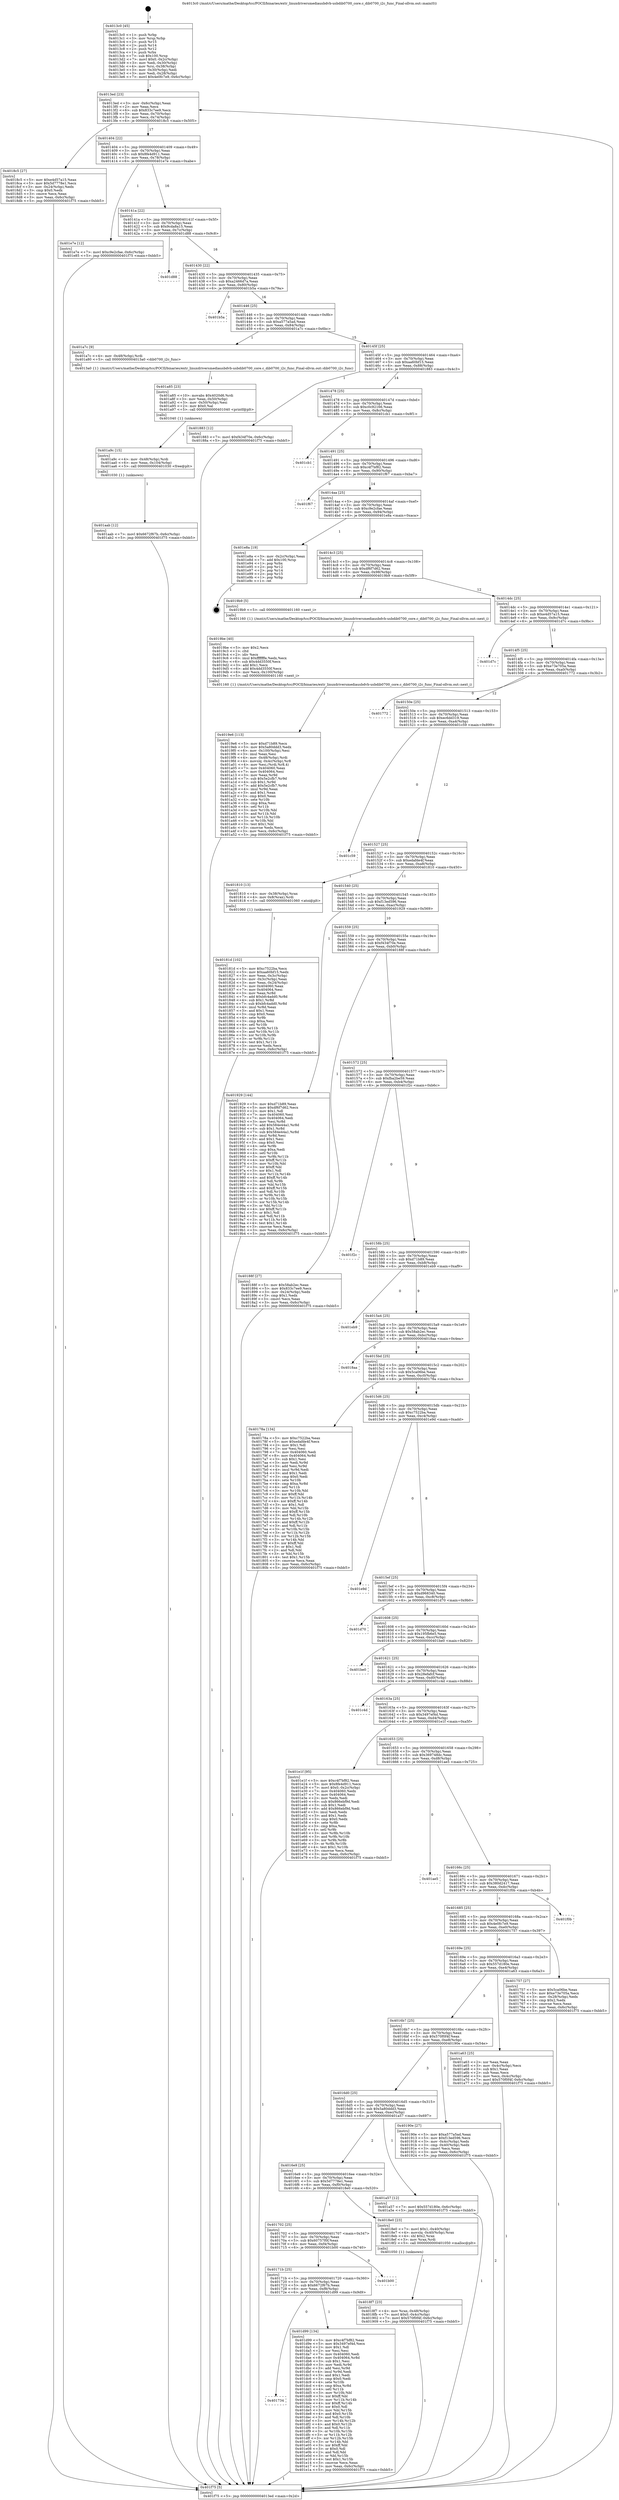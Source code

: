 digraph "0x4013c0" {
  label = "0x4013c0 (/mnt/c/Users/mathe/Desktop/tcc/POCII/binaries/extr_linuxdriversmediausbdvb-usbdib0700_core.c_dib0700_i2c_func_Final-ollvm.out::main(0))"
  labelloc = "t"
  node[shape=record]

  Entry [label="",width=0.3,height=0.3,shape=circle,fillcolor=black,style=filled]
  "0x4013ed" [label="{
     0x4013ed [23]\l
     | [instrs]\l
     &nbsp;&nbsp;0x4013ed \<+3\>: mov -0x6c(%rbp),%eax\l
     &nbsp;&nbsp;0x4013f0 \<+2\>: mov %eax,%ecx\l
     &nbsp;&nbsp;0x4013f2 \<+6\>: sub $0x833c7ee9,%ecx\l
     &nbsp;&nbsp;0x4013f8 \<+3\>: mov %eax,-0x70(%rbp)\l
     &nbsp;&nbsp;0x4013fb \<+3\>: mov %ecx,-0x74(%rbp)\l
     &nbsp;&nbsp;0x4013fe \<+6\>: je 00000000004018c5 \<main+0x505\>\l
  }"]
  "0x4018c5" [label="{
     0x4018c5 [27]\l
     | [instrs]\l
     &nbsp;&nbsp;0x4018c5 \<+5\>: mov $0xe4d57a15,%eax\l
     &nbsp;&nbsp;0x4018ca \<+5\>: mov $0x5d7778e1,%ecx\l
     &nbsp;&nbsp;0x4018cf \<+3\>: mov -0x24(%rbp),%edx\l
     &nbsp;&nbsp;0x4018d2 \<+3\>: cmp $0x0,%edx\l
     &nbsp;&nbsp;0x4018d5 \<+3\>: cmove %ecx,%eax\l
     &nbsp;&nbsp;0x4018d8 \<+3\>: mov %eax,-0x6c(%rbp)\l
     &nbsp;&nbsp;0x4018db \<+5\>: jmp 0000000000401f75 \<main+0xbb5\>\l
  }"]
  "0x401404" [label="{
     0x401404 [22]\l
     | [instrs]\l
     &nbsp;&nbsp;0x401404 \<+5\>: jmp 0000000000401409 \<main+0x49\>\l
     &nbsp;&nbsp;0x401409 \<+3\>: mov -0x70(%rbp),%eax\l
     &nbsp;&nbsp;0x40140c \<+5\>: sub $0x8fe4d911,%eax\l
     &nbsp;&nbsp;0x401411 \<+3\>: mov %eax,-0x78(%rbp)\l
     &nbsp;&nbsp;0x401414 \<+6\>: je 0000000000401e7e \<main+0xabe\>\l
  }"]
  Exit [label="",width=0.3,height=0.3,shape=circle,fillcolor=black,style=filled,peripheries=2]
  "0x401e7e" [label="{
     0x401e7e [12]\l
     | [instrs]\l
     &nbsp;&nbsp;0x401e7e \<+7\>: movl $0xc9e2cfae,-0x6c(%rbp)\l
     &nbsp;&nbsp;0x401e85 \<+5\>: jmp 0000000000401f75 \<main+0xbb5\>\l
  }"]
  "0x40141a" [label="{
     0x40141a [22]\l
     | [instrs]\l
     &nbsp;&nbsp;0x40141a \<+5\>: jmp 000000000040141f \<main+0x5f\>\l
     &nbsp;&nbsp;0x40141f \<+3\>: mov -0x70(%rbp),%eax\l
     &nbsp;&nbsp;0x401422 \<+5\>: sub $0x9cda8a15,%eax\l
     &nbsp;&nbsp;0x401427 \<+3\>: mov %eax,-0x7c(%rbp)\l
     &nbsp;&nbsp;0x40142a \<+6\>: je 0000000000401d88 \<main+0x9c8\>\l
  }"]
  "0x401734" [label="{
     0x401734\l
  }", style=dashed]
  "0x401d88" [label="{
     0x401d88\l
  }", style=dashed]
  "0x401430" [label="{
     0x401430 [22]\l
     | [instrs]\l
     &nbsp;&nbsp;0x401430 \<+5\>: jmp 0000000000401435 \<main+0x75\>\l
     &nbsp;&nbsp;0x401435 \<+3\>: mov -0x70(%rbp),%eax\l
     &nbsp;&nbsp;0x401438 \<+5\>: sub $0xa2466d7a,%eax\l
     &nbsp;&nbsp;0x40143d \<+3\>: mov %eax,-0x80(%rbp)\l
     &nbsp;&nbsp;0x401440 \<+6\>: je 0000000000401b5a \<main+0x79a\>\l
  }"]
  "0x401d99" [label="{
     0x401d99 [134]\l
     | [instrs]\l
     &nbsp;&nbsp;0x401d99 \<+5\>: mov $0xc4f7bf82,%eax\l
     &nbsp;&nbsp;0x401d9e \<+5\>: mov $0x3497ef4d,%ecx\l
     &nbsp;&nbsp;0x401da3 \<+2\>: mov $0x1,%dl\l
     &nbsp;&nbsp;0x401da5 \<+2\>: xor %esi,%esi\l
     &nbsp;&nbsp;0x401da7 \<+7\>: mov 0x404060,%edi\l
     &nbsp;&nbsp;0x401dae \<+8\>: mov 0x404064,%r8d\l
     &nbsp;&nbsp;0x401db6 \<+3\>: sub $0x1,%esi\l
     &nbsp;&nbsp;0x401db9 \<+3\>: mov %edi,%r9d\l
     &nbsp;&nbsp;0x401dbc \<+3\>: add %esi,%r9d\l
     &nbsp;&nbsp;0x401dbf \<+4\>: imul %r9d,%edi\l
     &nbsp;&nbsp;0x401dc3 \<+3\>: and $0x1,%edi\l
     &nbsp;&nbsp;0x401dc6 \<+3\>: cmp $0x0,%edi\l
     &nbsp;&nbsp;0x401dc9 \<+4\>: sete %r10b\l
     &nbsp;&nbsp;0x401dcd \<+4\>: cmp $0xa,%r8d\l
     &nbsp;&nbsp;0x401dd1 \<+4\>: setl %r11b\l
     &nbsp;&nbsp;0x401dd5 \<+3\>: mov %r10b,%bl\l
     &nbsp;&nbsp;0x401dd8 \<+3\>: xor $0xff,%bl\l
     &nbsp;&nbsp;0x401ddb \<+3\>: mov %r11b,%r14b\l
     &nbsp;&nbsp;0x401dde \<+4\>: xor $0xff,%r14b\l
     &nbsp;&nbsp;0x401de2 \<+3\>: xor $0x0,%dl\l
     &nbsp;&nbsp;0x401de5 \<+3\>: mov %bl,%r15b\l
     &nbsp;&nbsp;0x401de8 \<+4\>: and $0x0,%r15b\l
     &nbsp;&nbsp;0x401dec \<+3\>: and %dl,%r10b\l
     &nbsp;&nbsp;0x401def \<+3\>: mov %r14b,%r12b\l
     &nbsp;&nbsp;0x401df2 \<+4\>: and $0x0,%r12b\l
     &nbsp;&nbsp;0x401df6 \<+3\>: and %dl,%r11b\l
     &nbsp;&nbsp;0x401df9 \<+3\>: or %r10b,%r15b\l
     &nbsp;&nbsp;0x401dfc \<+3\>: or %r11b,%r12b\l
     &nbsp;&nbsp;0x401dff \<+3\>: xor %r12b,%r15b\l
     &nbsp;&nbsp;0x401e02 \<+3\>: or %r14b,%bl\l
     &nbsp;&nbsp;0x401e05 \<+3\>: xor $0xff,%bl\l
     &nbsp;&nbsp;0x401e08 \<+3\>: or $0x0,%dl\l
     &nbsp;&nbsp;0x401e0b \<+2\>: and %dl,%bl\l
     &nbsp;&nbsp;0x401e0d \<+3\>: or %bl,%r15b\l
     &nbsp;&nbsp;0x401e10 \<+4\>: test $0x1,%r15b\l
     &nbsp;&nbsp;0x401e14 \<+3\>: cmovne %ecx,%eax\l
     &nbsp;&nbsp;0x401e17 \<+3\>: mov %eax,-0x6c(%rbp)\l
     &nbsp;&nbsp;0x401e1a \<+5\>: jmp 0000000000401f75 \<main+0xbb5\>\l
  }"]
  "0x401b5a" [label="{
     0x401b5a\l
  }", style=dashed]
  "0x401446" [label="{
     0x401446 [25]\l
     | [instrs]\l
     &nbsp;&nbsp;0x401446 \<+5\>: jmp 000000000040144b \<main+0x8b\>\l
     &nbsp;&nbsp;0x40144b \<+3\>: mov -0x70(%rbp),%eax\l
     &nbsp;&nbsp;0x40144e \<+5\>: sub $0xa577a5ad,%eax\l
     &nbsp;&nbsp;0x401453 \<+6\>: mov %eax,-0x84(%rbp)\l
     &nbsp;&nbsp;0x401459 \<+6\>: je 0000000000401a7c \<main+0x6bc\>\l
  }"]
  "0x40171b" [label="{
     0x40171b [25]\l
     | [instrs]\l
     &nbsp;&nbsp;0x40171b \<+5\>: jmp 0000000000401720 \<main+0x360\>\l
     &nbsp;&nbsp;0x401720 \<+3\>: mov -0x70(%rbp),%eax\l
     &nbsp;&nbsp;0x401723 \<+5\>: sub $0x6672f67b,%eax\l
     &nbsp;&nbsp;0x401728 \<+6\>: mov %eax,-0xf8(%rbp)\l
     &nbsp;&nbsp;0x40172e \<+6\>: je 0000000000401d99 \<main+0x9d9\>\l
  }"]
  "0x401a7c" [label="{
     0x401a7c [9]\l
     | [instrs]\l
     &nbsp;&nbsp;0x401a7c \<+4\>: mov -0x48(%rbp),%rdi\l
     &nbsp;&nbsp;0x401a80 \<+5\>: call 00000000004013a0 \<dib0700_i2c_func\>\l
     | [calls]\l
     &nbsp;&nbsp;0x4013a0 \{1\} (/mnt/c/Users/mathe/Desktop/tcc/POCII/binaries/extr_linuxdriversmediausbdvb-usbdib0700_core.c_dib0700_i2c_func_Final-ollvm.out::dib0700_i2c_func)\l
  }"]
  "0x40145f" [label="{
     0x40145f [25]\l
     | [instrs]\l
     &nbsp;&nbsp;0x40145f \<+5\>: jmp 0000000000401464 \<main+0xa4\>\l
     &nbsp;&nbsp;0x401464 \<+3\>: mov -0x70(%rbp),%eax\l
     &nbsp;&nbsp;0x401467 \<+5\>: sub $0xaa60bf15,%eax\l
     &nbsp;&nbsp;0x40146c \<+6\>: mov %eax,-0x88(%rbp)\l
     &nbsp;&nbsp;0x401472 \<+6\>: je 0000000000401883 \<main+0x4c3\>\l
  }"]
  "0x401b00" [label="{
     0x401b00\l
  }", style=dashed]
  "0x401883" [label="{
     0x401883 [12]\l
     | [instrs]\l
     &nbsp;&nbsp;0x401883 \<+7\>: movl $0xf434f70e,-0x6c(%rbp)\l
     &nbsp;&nbsp;0x40188a \<+5\>: jmp 0000000000401f75 \<main+0xbb5\>\l
  }"]
  "0x401478" [label="{
     0x401478 [25]\l
     | [instrs]\l
     &nbsp;&nbsp;0x401478 \<+5\>: jmp 000000000040147d \<main+0xbd\>\l
     &nbsp;&nbsp;0x40147d \<+3\>: mov -0x70(%rbp),%eax\l
     &nbsp;&nbsp;0x401480 \<+5\>: sub $0xc0c92166,%eax\l
     &nbsp;&nbsp;0x401485 \<+6\>: mov %eax,-0x8c(%rbp)\l
     &nbsp;&nbsp;0x40148b \<+6\>: je 0000000000401cb1 \<main+0x8f1\>\l
  }"]
  "0x401aab" [label="{
     0x401aab [12]\l
     | [instrs]\l
     &nbsp;&nbsp;0x401aab \<+7\>: movl $0x6672f67b,-0x6c(%rbp)\l
     &nbsp;&nbsp;0x401ab2 \<+5\>: jmp 0000000000401f75 \<main+0xbb5\>\l
  }"]
  "0x401cb1" [label="{
     0x401cb1\l
  }", style=dashed]
  "0x401491" [label="{
     0x401491 [25]\l
     | [instrs]\l
     &nbsp;&nbsp;0x401491 \<+5\>: jmp 0000000000401496 \<main+0xd6\>\l
     &nbsp;&nbsp;0x401496 \<+3\>: mov -0x70(%rbp),%eax\l
     &nbsp;&nbsp;0x401499 \<+5\>: sub $0xc4f7bf82,%eax\l
     &nbsp;&nbsp;0x40149e \<+6\>: mov %eax,-0x90(%rbp)\l
     &nbsp;&nbsp;0x4014a4 \<+6\>: je 0000000000401f67 \<main+0xba7\>\l
  }"]
  "0x401a9c" [label="{
     0x401a9c [15]\l
     | [instrs]\l
     &nbsp;&nbsp;0x401a9c \<+4\>: mov -0x48(%rbp),%rdi\l
     &nbsp;&nbsp;0x401aa0 \<+6\>: mov %eax,-0x104(%rbp)\l
     &nbsp;&nbsp;0x401aa6 \<+5\>: call 0000000000401030 \<free@plt\>\l
     | [calls]\l
     &nbsp;&nbsp;0x401030 \{1\} (unknown)\l
  }"]
  "0x401f67" [label="{
     0x401f67\l
  }", style=dashed]
  "0x4014aa" [label="{
     0x4014aa [25]\l
     | [instrs]\l
     &nbsp;&nbsp;0x4014aa \<+5\>: jmp 00000000004014af \<main+0xef\>\l
     &nbsp;&nbsp;0x4014af \<+3\>: mov -0x70(%rbp),%eax\l
     &nbsp;&nbsp;0x4014b2 \<+5\>: sub $0xc9e2cfae,%eax\l
     &nbsp;&nbsp;0x4014b7 \<+6\>: mov %eax,-0x94(%rbp)\l
     &nbsp;&nbsp;0x4014bd \<+6\>: je 0000000000401e8a \<main+0xaca\>\l
  }"]
  "0x401a85" [label="{
     0x401a85 [23]\l
     | [instrs]\l
     &nbsp;&nbsp;0x401a85 \<+10\>: movabs $0x4020d6,%rdi\l
     &nbsp;&nbsp;0x401a8f \<+3\>: mov %eax,-0x50(%rbp)\l
     &nbsp;&nbsp;0x401a92 \<+3\>: mov -0x50(%rbp),%esi\l
     &nbsp;&nbsp;0x401a95 \<+2\>: mov $0x0,%al\l
     &nbsp;&nbsp;0x401a97 \<+5\>: call 0000000000401040 \<printf@plt\>\l
     | [calls]\l
     &nbsp;&nbsp;0x401040 \{1\} (unknown)\l
  }"]
  "0x401e8a" [label="{
     0x401e8a [19]\l
     | [instrs]\l
     &nbsp;&nbsp;0x401e8a \<+3\>: mov -0x2c(%rbp),%eax\l
     &nbsp;&nbsp;0x401e8d \<+7\>: add $0x100,%rsp\l
     &nbsp;&nbsp;0x401e94 \<+1\>: pop %rbx\l
     &nbsp;&nbsp;0x401e95 \<+2\>: pop %r12\l
     &nbsp;&nbsp;0x401e97 \<+2\>: pop %r14\l
     &nbsp;&nbsp;0x401e99 \<+2\>: pop %r15\l
     &nbsp;&nbsp;0x401e9b \<+1\>: pop %rbp\l
     &nbsp;&nbsp;0x401e9c \<+1\>: ret\l
  }"]
  "0x4014c3" [label="{
     0x4014c3 [25]\l
     | [instrs]\l
     &nbsp;&nbsp;0x4014c3 \<+5\>: jmp 00000000004014c8 \<main+0x108\>\l
     &nbsp;&nbsp;0x4014c8 \<+3\>: mov -0x70(%rbp),%eax\l
     &nbsp;&nbsp;0x4014cb \<+5\>: sub $0xdf6f7d62,%eax\l
     &nbsp;&nbsp;0x4014d0 \<+6\>: mov %eax,-0x98(%rbp)\l
     &nbsp;&nbsp;0x4014d6 \<+6\>: je 00000000004019b9 \<main+0x5f9\>\l
  }"]
  "0x4019e6" [label="{
     0x4019e6 [113]\l
     | [instrs]\l
     &nbsp;&nbsp;0x4019e6 \<+5\>: mov $0xd71b89,%ecx\l
     &nbsp;&nbsp;0x4019eb \<+5\>: mov $0x5a80ddd3,%edx\l
     &nbsp;&nbsp;0x4019f0 \<+6\>: mov -0x100(%rbp),%esi\l
     &nbsp;&nbsp;0x4019f6 \<+3\>: imul %eax,%esi\l
     &nbsp;&nbsp;0x4019f9 \<+4\>: mov -0x48(%rbp),%rdi\l
     &nbsp;&nbsp;0x4019fd \<+4\>: movslq -0x4c(%rbp),%r8\l
     &nbsp;&nbsp;0x401a01 \<+4\>: mov %esi,(%rdi,%r8,4)\l
     &nbsp;&nbsp;0x401a05 \<+7\>: mov 0x404060,%eax\l
     &nbsp;&nbsp;0x401a0c \<+7\>: mov 0x404064,%esi\l
     &nbsp;&nbsp;0x401a13 \<+3\>: mov %eax,%r9d\l
     &nbsp;&nbsp;0x401a16 \<+7\>: sub $0x5e2cfb7,%r9d\l
     &nbsp;&nbsp;0x401a1d \<+4\>: sub $0x1,%r9d\l
     &nbsp;&nbsp;0x401a21 \<+7\>: add $0x5e2cfb7,%r9d\l
     &nbsp;&nbsp;0x401a28 \<+4\>: imul %r9d,%eax\l
     &nbsp;&nbsp;0x401a2c \<+3\>: and $0x1,%eax\l
     &nbsp;&nbsp;0x401a2f \<+3\>: cmp $0x0,%eax\l
     &nbsp;&nbsp;0x401a32 \<+4\>: sete %r10b\l
     &nbsp;&nbsp;0x401a36 \<+3\>: cmp $0xa,%esi\l
     &nbsp;&nbsp;0x401a39 \<+4\>: setl %r11b\l
     &nbsp;&nbsp;0x401a3d \<+3\>: mov %r10b,%bl\l
     &nbsp;&nbsp;0x401a40 \<+3\>: and %r11b,%bl\l
     &nbsp;&nbsp;0x401a43 \<+3\>: xor %r11b,%r10b\l
     &nbsp;&nbsp;0x401a46 \<+3\>: or %r10b,%bl\l
     &nbsp;&nbsp;0x401a49 \<+3\>: test $0x1,%bl\l
     &nbsp;&nbsp;0x401a4c \<+3\>: cmovne %edx,%ecx\l
     &nbsp;&nbsp;0x401a4f \<+3\>: mov %ecx,-0x6c(%rbp)\l
     &nbsp;&nbsp;0x401a52 \<+5\>: jmp 0000000000401f75 \<main+0xbb5\>\l
  }"]
  "0x4019b9" [label="{
     0x4019b9 [5]\l
     | [instrs]\l
     &nbsp;&nbsp;0x4019b9 \<+5\>: call 0000000000401160 \<next_i\>\l
     | [calls]\l
     &nbsp;&nbsp;0x401160 \{1\} (/mnt/c/Users/mathe/Desktop/tcc/POCII/binaries/extr_linuxdriversmediausbdvb-usbdib0700_core.c_dib0700_i2c_func_Final-ollvm.out::next_i)\l
  }"]
  "0x4014dc" [label="{
     0x4014dc [25]\l
     | [instrs]\l
     &nbsp;&nbsp;0x4014dc \<+5\>: jmp 00000000004014e1 \<main+0x121\>\l
     &nbsp;&nbsp;0x4014e1 \<+3\>: mov -0x70(%rbp),%eax\l
     &nbsp;&nbsp;0x4014e4 \<+5\>: sub $0xe4d57a15,%eax\l
     &nbsp;&nbsp;0x4014e9 \<+6\>: mov %eax,-0x9c(%rbp)\l
     &nbsp;&nbsp;0x4014ef \<+6\>: je 0000000000401d7c \<main+0x9bc\>\l
  }"]
  "0x4019be" [label="{
     0x4019be [40]\l
     | [instrs]\l
     &nbsp;&nbsp;0x4019be \<+5\>: mov $0x2,%ecx\l
     &nbsp;&nbsp;0x4019c3 \<+1\>: cltd\l
     &nbsp;&nbsp;0x4019c4 \<+2\>: idiv %ecx\l
     &nbsp;&nbsp;0x4019c6 \<+6\>: imul $0xfffffffe,%edx,%ecx\l
     &nbsp;&nbsp;0x4019cc \<+6\>: sub $0x4dd3550f,%ecx\l
     &nbsp;&nbsp;0x4019d2 \<+3\>: add $0x1,%ecx\l
     &nbsp;&nbsp;0x4019d5 \<+6\>: add $0x4dd3550f,%ecx\l
     &nbsp;&nbsp;0x4019db \<+6\>: mov %ecx,-0x100(%rbp)\l
     &nbsp;&nbsp;0x4019e1 \<+5\>: call 0000000000401160 \<next_i\>\l
     | [calls]\l
     &nbsp;&nbsp;0x401160 \{1\} (/mnt/c/Users/mathe/Desktop/tcc/POCII/binaries/extr_linuxdriversmediausbdvb-usbdib0700_core.c_dib0700_i2c_func_Final-ollvm.out::next_i)\l
  }"]
  "0x401d7c" [label="{
     0x401d7c\l
  }", style=dashed]
  "0x4014f5" [label="{
     0x4014f5 [25]\l
     | [instrs]\l
     &nbsp;&nbsp;0x4014f5 \<+5\>: jmp 00000000004014fa \<main+0x13a\>\l
     &nbsp;&nbsp;0x4014fa \<+3\>: mov -0x70(%rbp),%eax\l
     &nbsp;&nbsp;0x4014fd \<+5\>: sub $0xe73e705a,%eax\l
     &nbsp;&nbsp;0x401502 \<+6\>: mov %eax,-0xa0(%rbp)\l
     &nbsp;&nbsp;0x401508 \<+6\>: je 0000000000401772 \<main+0x3b2\>\l
  }"]
  "0x4018f7" [label="{
     0x4018f7 [23]\l
     | [instrs]\l
     &nbsp;&nbsp;0x4018f7 \<+4\>: mov %rax,-0x48(%rbp)\l
     &nbsp;&nbsp;0x4018fb \<+7\>: movl $0x0,-0x4c(%rbp)\l
     &nbsp;&nbsp;0x401902 \<+7\>: movl $0x570f0f4f,-0x6c(%rbp)\l
     &nbsp;&nbsp;0x401909 \<+5\>: jmp 0000000000401f75 \<main+0xbb5\>\l
  }"]
  "0x401772" [label="{
     0x401772\l
  }", style=dashed]
  "0x40150e" [label="{
     0x40150e [25]\l
     | [instrs]\l
     &nbsp;&nbsp;0x40150e \<+5\>: jmp 0000000000401513 \<main+0x153\>\l
     &nbsp;&nbsp;0x401513 \<+3\>: mov -0x70(%rbp),%eax\l
     &nbsp;&nbsp;0x401516 \<+5\>: sub $0xec6dd319,%eax\l
     &nbsp;&nbsp;0x40151b \<+6\>: mov %eax,-0xa4(%rbp)\l
     &nbsp;&nbsp;0x401521 \<+6\>: je 0000000000401c59 \<main+0x899\>\l
  }"]
  "0x401702" [label="{
     0x401702 [25]\l
     | [instrs]\l
     &nbsp;&nbsp;0x401702 \<+5\>: jmp 0000000000401707 \<main+0x347\>\l
     &nbsp;&nbsp;0x401707 \<+3\>: mov -0x70(%rbp),%eax\l
     &nbsp;&nbsp;0x40170a \<+5\>: sub $0x60757f0f,%eax\l
     &nbsp;&nbsp;0x40170f \<+6\>: mov %eax,-0xf4(%rbp)\l
     &nbsp;&nbsp;0x401715 \<+6\>: je 0000000000401b00 \<main+0x740\>\l
  }"]
  "0x401c59" [label="{
     0x401c59\l
  }", style=dashed]
  "0x401527" [label="{
     0x401527 [25]\l
     | [instrs]\l
     &nbsp;&nbsp;0x401527 \<+5\>: jmp 000000000040152c \<main+0x16c\>\l
     &nbsp;&nbsp;0x40152c \<+3\>: mov -0x70(%rbp),%eax\l
     &nbsp;&nbsp;0x40152f \<+5\>: sub $0xedafde4f,%eax\l
     &nbsp;&nbsp;0x401534 \<+6\>: mov %eax,-0xa8(%rbp)\l
     &nbsp;&nbsp;0x40153a \<+6\>: je 0000000000401810 \<main+0x450\>\l
  }"]
  "0x4018e0" [label="{
     0x4018e0 [23]\l
     | [instrs]\l
     &nbsp;&nbsp;0x4018e0 \<+7\>: movl $0x1,-0x40(%rbp)\l
     &nbsp;&nbsp;0x4018e7 \<+4\>: movslq -0x40(%rbp),%rax\l
     &nbsp;&nbsp;0x4018eb \<+4\>: shl $0x2,%rax\l
     &nbsp;&nbsp;0x4018ef \<+3\>: mov %rax,%rdi\l
     &nbsp;&nbsp;0x4018f2 \<+5\>: call 0000000000401050 \<malloc@plt\>\l
     | [calls]\l
     &nbsp;&nbsp;0x401050 \{1\} (unknown)\l
  }"]
  "0x401810" [label="{
     0x401810 [13]\l
     | [instrs]\l
     &nbsp;&nbsp;0x401810 \<+4\>: mov -0x38(%rbp),%rax\l
     &nbsp;&nbsp;0x401814 \<+4\>: mov 0x8(%rax),%rdi\l
     &nbsp;&nbsp;0x401818 \<+5\>: call 0000000000401060 \<atoi@plt\>\l
     | [calls]\l
     &nbsp;&nbsp;0x401060 \{1\} (unknown)\l
  }"]
  "0x401540" [label="{
     0x401540 [25]\l
     | [instrs]\l
     &nbsp;&nbsp;0x401540 \<+5\>: jmp 0000000000401545 \<main+0x185\>\l
     &nbsp;&nbsp;0x401545 \<+3\>: mov -0x70(%rbp),%eax\l
     &nbsp;&nbsp;0x401548 \<+5\>: sub $0xf13ed596,%eax\l
     &nbsp;&nbsp;0x40154d \<+6\>: mov %eax,-0xac(%rbp)\l
     &nbsp;&nbsp;0x401553 \<+6\>: je 0000000000401929 \<main+0x569\>\l
  }"]
  "0x4016e9" [label="{
     0x4016e9 [25]\l
     | [instrs]\l
     &nbsp;&nbsp;0x4016e9 \<+5\>: jmp 00000000004016ee \<main+0x32e\>\l
     &nbsp;&nbsp;0x4016ee \<+3\>: mov -0x70(%rbp),%eax\l
     &nbsp;&nbsp;0x4016f1 \<+5\>: sub $0x5d7778e1,%eax\l
     &nbsp;&nbsp;0x4016f6 \<+6\>: mov %eax,-0xf0(%rbp)\l
     &nbsp;&nbsp;0x4016fc \<+6\>: je 00000000004018e0 \<main+0x520\>\l
  }"]
  "0x401929" [label="{
     0x401929 [144]\l
     | [instrs]\l
     &nbsp;&nbsp;0x401929 \<+5\>: mov $0xd71b89,%eax\l
     &nbsp;&nbsp;0x40192e \<+5\>: mov $0xdf6f7d62,%ecx\l
     &nbsp;&nbsp;0x401933 \<+2\>: mov $0x1,%dl\l
     &nbsp;&nbsp;0x401935 \<+7\>: mov 0x404060,%esi\l
     &nbsp;&nbsp;0x40193c \<+7\>: mov 0x404064,%edi\l
     &nbsp;&nbsp;0x401943 \<+3\>: mov %esi,%r8d\l
     &nbsp;&nbsp;0x401946 \<+7\>: add $0x584e44a1,%r8d\l
     &nbsp;&nbsp;0x40194d \<+4\>: sub $0x1,%r8d\l
     &nbsp;&nbsp;0x401951 \<+7\>: sub $0x584e44a1,%r8d\l
     &nbsp;&nbsp;0x401958 \<+4\>: imul %r8d,%esi\l
     &nbsp;&nbsp;0x40195c \<+3\>: and $0x1,%esi\l
     &nbsp;&nbsp;0x40195f \<+3\>: cmp $0x0,%esi\l
     &nbsp;&nbsp;0x401962 \<+4\>: sete %r9b\l
     &nbsp;&nbsp;0x401966 \<+3\>: cmp $0xa,%edi\l
     &nbsp;&nbsp;0x401969 \<+4\>: setl %r10b\l
     &nbsp;&nbsp;0x40196d \<+3\>: mov %r9b,%r11b\l
     &nbsp;&nbsp;0x401970 \<+4\>: xor $0xff,%r11b\l
     &nbsp;&nbsp;0x401974 \<+3\>: mov %r10b,%bl\l
     &nbsp;&nbsp;0x401977 \<+3\>: xor $0xff,%bl\l
     &nbsp;&nbsp;0x40197a \<+3\>: xor $0x1,%dl\l
     &nbsp;&nbsp;0x40197d \<+3\>: mov %r11b,%r14b\l
     &nbsp;&nbsp;0x401980 \<+4\>: and $0xff,%r14b\l
     &nbsp;&nbsp;0x401984 \<+3\>: and %dl,%r9b\l
     &nbsp;&nbsp;0x401987 \<+3\>: mov %bl,%r15b\l
     &nbsp;&nbsp;0x40198a \<+4\>: and $0xff,%r15b\l
     &nbsp;&nbsp;0x40198e \<+3\>: and %dl,%r10b\l
     &nbsp;&nbsp;0x401991 \<+3\>: or %r9b,%r14b\l
     &nbsp;&nbsp;0x401994 \<+3\>: or %r10b,%r15b\l
     &nbsp;&nbsp;0x401997 \<+3\>: xor %r15b,%r14b\l
     &nbsp;&nbsp;0x40199a \<+3\>: or %bl,%r11b\l
     &nbsp;&nbsp;0x40199d \<+4\>: xor $0xff,%r11b\l
     &nbsp;&nbsp;0x4019a1 \<+3\>: or $0x1,%dl\l
     &nbsp;&nbsp;0x4019a4 \<+3\>: and %dl,%r11b\l
     &nbsp;&nbsp;0x4019a7 \<+3\>: or %r11b,%r14b\l
     &nbsp;&nbsp;0x4019aa \<+4\>: test $0x1,%r14b\l
     &nbsp;&nbsp;0x4019ae \<+3\>: cmovne %ecx,%eax\l
     &nbsp;&nbsp;0x4019b1 \<+3\>: mov %eax,-0x6c(%rbp)\l
     &nbsp;&nbsp;0x4019b4 \<+5\>: jmp 0000000000401f75 \<main+0xbb5\>\l
  }"]
  "0x401559" [label="{
     0x401559 [25]\l
     | [instrs]\l
     &nbsp;&nbsp;0x401559 \<+5\>: jmp 000000000040155e \<main+0x19e\>\l
     &nbsp;&nbsp;0x40155e \<+3\>: mov -0x70(%rbp),%eax\l
     &nbsp;&nbsp;0x401561 \<+5\>: sub $0xf434f70e,%eax\l
     &nbsp;&nbsp;0x401566 \<+6\>: mov %eax,-0xb0(%rbp)\l
     &nbsp;&nbsp;0x40156c \<+6\>: je 000000000040188f \<main+0x4cf\>\l
  }"]
  "0x401a57" [label="{
     0x401a57 [12]\l
     | [instrs]\l
     &nbsp;&nbsp;0x401a57 \<+7\>: movl $0x557d180e,-0x6c(%rbp)\l
     &nbsp;&nbsp;0x401a5e \<+5\>: jmp 0000000000401f75 \<main+0xbb5\>\l
  }"]
  "0x40188f" [label="{
     0x40188f [27]\l
     | [instrs]\l
     &nbsp;&nbsp;0x40188f \<+5\>: mov $0x58ab2ec,%eax\l
     &nbsp;&nbsp;0x401894 \<+5\>: mov $0x833c7ee9,%ecx\l
     &nbsp;&nbsp;0x401899 \<+3\>: mov -0x24(%rbp),%edx\l
     &nbsp;&nbsp;0x40189c \<+3\>: cmp $0x1,%edx\l
     &nbsp;&nbsp;0x40189f \<+3\>: cmovl %ecx,%eax\l
     &nbsp;&nbsp;0x4018a2 \<+3\>: mov %eax,-0x6c(%rbp)\l
     &nbsp;&nbsp;0x4018a5 \<+5\>: jmp 0000000000401f75 \<main+0xbb5\>\l
  }"]
  "0x401572" [label="{
     0x401572 [25]\l
     | [instrs]\l
     &nbsp;&nbsp;0x401572 \<+5\>: jmp 0000000000401577 \<main+0x1b7\>\l
     &nbsp;&nbsp;0x401577 \<+3\>: mov -0x70(%rbp),%eax\l
     &nbsp;&nbsp;0x40157a \<+5\>: sub $0xfba2be59,%eax\l
     &nbsp;&nbsp;0x40157f \<+6\>: mov %eax,-0xb4(%rbp)\l
     &nbsp;&nbsp;0x401585 \<+6\>: je 0000000000401f2c \<main+0xb6c\>\l
  }"]
  "0x4016d0" [label="{
     0x4016d0 [25]\l
     | [instrs]\l
     &nbsp;&nbsp;0x4016d0 \<+5\>: jmp 00000000004016d5 \<main+0x315\>\l
     &nbsp;&nbsp;0x4016d5 \<+3\>: mov -0x70(%rbp),%eax\l
     &nbsp;&nbsp;0x4016d8 \<+5\>: sub $0x5a80ddd3,%eax\l
     &nbsp;&nbsp;0x4016dd \<+6\>: mov %eax,-0xec(%rbp)\l
     &nbsp;&nbsp;0x4016e3 \<+6\>: je 0000000000401a57 \<main+0x697\>\l
  }"]
  "0x401f2c" [label="{
     0x401f2c\l
  }", style=dashed]
  "0x40158b" [label="{
     0x40158b [25]\l
     | [instrs]\l
     &nbsp;&nbsp;0x40158b \<+5\>: jmp 0000000000401590 \<main+0x1d0\>\l
     &nbsp;&nbsp;0x401590 \<+3\>: mov -0x70(%rbp),%eax\l
     &nbsp;&nbsp;0x401593 \<+5\>: sub $0xd71b89,%eax\l
     &nbsp;&nbsp;0x401598 \<+6\>: mov %eax,-0xb8(%rbp)\l
     &nbsp;&nbsp;0x40159e \<+6\>: je 0000000000401eb9 \<main+0xaf9\>\l
  }"]
  "0x40190e" [label="{
     0x40190e [27]\l
     | [instrs]\l
     &nbsp;&nbsp;0x40190e \<+5\>: mov $0xa577a5ad,%eax\l
     &nbsp;&nbsp;0x401913 \<+5\>: mov $0xf13ed596,%ecx\l
     &nbsp;&nbsp;0x401918 \<+3\>: mov -0x4c(%rbp),%edx\l
     &nbsp;&nbsp;0x40191b \<+3\>: cmp -0x40(%rbp),%edx\l
     &nbsp;&nbsp;0x40191e \<+3\>: cmovl %ecx,%eax\l
     &nbsp;&nbsp;0x401921 \<+3\>: mov %eax,-0x6c(%rbp)\l
     &nbsp;&nbsp;0x401924 \<+5\>: jmp 0000000000401f75 \<main+0xbb5\>\l
  }"]
  "0x401eb9" [label="{
     0x401eb9\l
  }", style=dashed]
  "0x4015a4" [label="{
     0x4015a4 [25]\l
     | [instrs]\l
     &nbsp;&nbsp;0x4015a4 \<+5\>: jmp 00000000004015a9 \<main+0x1e9\>\l
     &nbsp;&nbsp;0x4015a9 \<+3\>: mov -0x70(%rbp),%eax\l
     &nbsp;&nbsp;0x4015ac \<+5\>: sub $0x58ab2ec,%eax\l
     &nbsp;&nbsp;0x4015b1 \<+6\>: mov %eax,-0xbc(%rbp)\l
     &nbsp;&nbsp;0x4015b7 \<+6\>: je 00000000004018aa \<main+0x4ea\>\l
  }"]
  "0x4016b7" [label="{
     0x4016b7 [25]\l
     | [instrs]\l
     &nbsp;&nbsp;0x4016b7 \<+5\>: jmp 00000000004016bc \<main+0x2fc\>\l
     &nbsp;&nbsp;0x4016bc \<+3\>: mov -0x70(%rbp),%eax\l
     &nbsp;&nbsp;0x4016bf \<+5\>: sub $0x570f0f4f,%eax\l
     &nbsp;&nbsp;0x4016c4 \<+6\>: mov %eax,-0xe8(%rbp)\l
     &nbsp;&nbsp;0x4016ca \<+6\>: je 000000000040190e \<main+0x54e\>\l
  }"]
  "0x4018aa" [label="{
     0x4018aa\l
  }", style=dashed]
  "0x4015bd" [label="{
     0x4015bd [25]\l
     | [instrs]\l
     &nbsp;&nbsp;0x4015bd \<+5\>: jmp 00000000004015c2 \<main+0x202\>\l
     &nbsp;&nbsp;0x4015c2 \<+3\>: mov -0x70(%rbp),%eax\l
     &nbsp;&nbsp;0x4015c5 \<+5\>: sub $0x5ca06be,%eax\l
     &nbsp;&nbsp;0x4015ca \<+6\>: mov %eax,-0xc0(%rbp)\l
     &nbsp;&nbsp;0x4015d0 \<+6\>: je 000000000040178a \<main+0x3ca\>\l
  }"]
  "0x401a63" [label="{
     0x401a63 [25]\l
     | [instrs]\l
     &nbsp;&nbsp;0x401a63 \<+2\>: xor %eax,%eax\l
     &nbsp;&nbsp;0x401a65 \<+3\>: mov -0x4c(%rbp),%ecx\l
     &nbsp;&nbsp;0x401a68 \<+3\>: sub $0x1,%eax\l
     &nbsp;&nbsp;0x401a6b \<+2\>: sub %eax,%ecx\l
     &nbsp;&nbsp;0x401a6d \<+3\>: mov %ecx,-0x4c(%rbp)\l
     &nbsp;&nbsp;0x401a70 \<+7\>: movl $0x570f0f4f,-0x6c(%rbp)\l
     &nbsp;&nbsp;0x401a77 \<+5\>: jmp 0000000000401f75 \<main+0xbb5\>\l
  }"]
  "0x40178a" [label="{
     0x40178a [134]\l
     | [instrs]\l
     &nbsp;&nbsp;0x40178a \<+5\>: mov $0xc7522ba,%eax\l
     &nbsp;&nbsp;0x40178f \<+5\>: mov $0xedafde4f,%ecx\l
     &nbsp;&nbsp;0x401794 \<+2\>: mov $0x1,%dl\l
     &nbsp;&nbsp;0x401796 \<+2\>: xor %esi,%esi\l
     &nbsp;&nbsp;0x401798 \<+7\>: mov 0x404060,%edi\l
     &nbsp;&nbsp;0x40179f \<+8\>: mov 0x404064,%r8d\l
     &nbsp;&nbsp;0x4017a7 \<+3\>: sub $0x1,%esi\l
     &nbsp;&nbsp;0x4017aa \<+3\>: mov %edi,%r9d\l
     &nbsp;&nbsp;0x4017ad \<+3\>: add %esi,%r9d\l
     &nbsp;&nbsp;0x4017b0 \<+4\>: imul %r9d,%edi\l
     &nbsp;&nbsp;0x4017b4 \<+3\>: and $0x1,%edi\l
     &nbsp;&nbsp;0x4017b7 \<+3\>: cmp $0x0,%edi\l
     &nbsp;&nbsp;0x4017ba \<+4\>: sete %r10b\l
     &nbsp;&nbsp;0x4017be \<+4\>: cmp $0xa,%r8d\l
     &nbsp;&nbsp;0x4017c2 \<+4\>: setl %r11b\l
     &nbsp;&nbsp;0x4017c6 \<+3\>: mov %r10b,%bl\l
     &nbsp;&nbsp;0x4017c9 \<+3\>: xor $0xff,%bl\l
     &nbsp;&nbsp;0x4017cc \<+3\>: mov %r11b,%r14b\l
     &nbsp;&nbsp;0x4017cf \<+4\>: xor $0xff,%r14b\l
     &nbsp;&nbsp;0x4017d3 \<+3\>: xor $0x1,%dl\l
     &nbsp;&nbsp;0x4017d6 \<+3\>: mov %bl,%r15b\l
     &nbsp;&nbsp;0x4017d9 \<+4\>: and $0xff,%r15b\l
     &nbsp;&nbsp;0x4017dd \<+3\>: and %dl,%r10b\l
     &nbsp;&nbsp;0x4017e0 \<+3\>: mov %r14b,%r12b\l
     &nbsp;&nbsp;0x4017e3 \<+4\>: and $0xff,%r12b\l
     &nbsp;&nbsp;0x4017e7 \<+3\>: and %dl,%r11b\l
     &nbsp;&nbsp;0x4017ea \<+3\>: or %r10b,%r15b\l
     &nbsp;&nbsp;0x4017ed \<+3\>: or %r11b,%r12b\l
     &nbsp;&nbsp;0x4017f0 \<+3\>: xor %r12b,%r15b\l
     &nbsp;&nbsp;0x4017f3 \<+3\>: or %r14b,%bl\l
     &nbsp;&nbsp;0x4017f6 \<+3\>: xor $0xff,%bl\l
     &nbsp;&nbsp;0x4017f9 \<+3\>: or $0x1,%dl\l
     &nbsp;&nbsp;0x4017fc \<+2\>: and %dl,%bl\l
     &nbsp;&nbsp;0x4017fe \<+3\>: or %bl,%r15b\l
     &nbsp;&nbsp;0x401801 \<+4\>: test $0x1,%r15b\l
     &nbsp;&nbsp;0x401805 \<+3\>: cmovne %ecx,%eax\l
     &nbsp;&nbsp;0x401808 \<+3\>: mov %eax,-0x6c(%rbp)\l
     &nbsp;&nbsp;0x40180b \<+5\>: jmp 0000000000401f75 \<main+0xbb5\>\l
  }"]
  "0x4015d6" [label="{
     0x4015d6 [25]\l
     | [instrs]\l
     &nbsp;&nbsp;0x4015d6 \<+5\>: jmp 00000000004015db \<main+0x21b\>\l
     &nbsp;&nbsp;0x4015db \<+3\>: mov -0x70(%rbp),%eax\l
     &nbsp;&nbsp;0x4015de \<+5\>: sub $0xc7522ba,%eax\l
     &nbsp;&nbsp;0x4015e3 \<+6\>: mov %eax,-0xc4(%rbp)\l
     &nbsp;&nbsp;0x4015e9 \<+6\>: je 0000000000401e9d \<main+0xadd\>\l
  }"]
  "0x40181d" [label="{
     0x40181d [102]\l
     | [instrs]\l
     &nbsp;&nbsp;0x40181d \<+5\>: mov $0xc7522ba,%ecx\l
     &nbsp;&nbsp;0x401822 \<+5\>: mov $0xaa60bf15,%edx\l
     &nbsp;&nbsp;0x401827 \<+3\>: mov %eax,-0x3c(%rbp)\l
     &nbsp;&nbsp;0x40182a \<+3\>: mov -0x3c(%rbp),%eax\l
     &nbsp;&nbsp;0x40182d \<+3\>: mov %eax,-0x24(%rbp)\l
     &nbsp;&nbsp;0x401830 \<+7\>: mov 0x404060,%eax\l
     &nbsp;&nbsp;0x401837 \<+7\>: mov 0x404064,%esi\l
     &nbsp;&nbsp;0x40183e \<+3\>: mov %eax,%r8d\l
     &nbsp;&nbsp;0x401841 \<+7\>: add $0xbfc4add0,%r8d\l
     &nbsp;&nbsp;0x401848 \<+4\>: sub $0x1,%r8d\l
     &nbsp;&nbsp;0x40184c \<+7\>: sub $0xbfc4add0,%r8d\l
     &nbsp;&nbsp;0x401853 \<+4\>: imul %r8d,%eax\l
     &nbsp;&nbsp;0x401857 \<+3\>: and $0x1,%eax\l
     &nbsp;&nbsp;0x40185a \<+3\>: cmp $0x0,%eax\l
     &nbsp;&nbsp;0x40185d \<+4\>: sete %r9b\l
     &nbsp;&nbsp;0x401861 \<+3\>: cmp $0xa,%esi\l
     &nbsp;&nbsp;0x401864 \<+4\>: setl %r10b\l
     &nbsp;&nbsp;0x401868 \<+3\>: mov %r9b,%r11b\l
     &nbsp;&nbsp;0x40186b \<+3\>: and %r10b,%r11b\l
     &nbsp;&nbsp;0x40186e \<+3\>: xor %r10b,%r9b\l
     &nbsp;&nbsp;0x401871 \<+3\>: or %r9b,%r11b\l
     &nbsp;&nbsp;0x401874 \<+4\>: test $0x1,%r11b\l
     &nbsp;&nbsp;0x401878 \<+3\>: cmovne %edx,%ecx\l
     &nbsp;&nbsp;0x40187b \<+3\>: mov %ecx,-0x6c(%rbp)\l
     &nbsp;&nbsp;0x40187e \<+5\>: jmp 0000000000401f75 \<main+0xbb5\>\l
  }"]
  "0x401e9d" [label="{
     0x401e9d\l
  }", style=dashed]
  "0x4015ef" [label="{
     0x4015ef [25]\l
     | [instrs]\l
     &nbsp;&nbsp;0x4015ef \<+5\>: jmp 00000000004015f4 \<main+0x234\>\l
     &nbsp;&nbsp;0x4015f4 \<+3\>: mov -0x70(%rbp),%eax\l
     &nbsp;&nbsp;0x4015f7 \<+5\>: sub $0xd968340,%eax\l
     &nbsp;&nbsp;0x4015fc \<+6\>: mov %eax,-0xc8(%rbp)\l
     &nbsp;&nbsp;0x401602 \<+6\>: je 0000000000401d70 \<main+0x9b0\>\l
  }"]
  "0x4013c0" [label="{
     0x4013c0 [45]\l
     | [instrs]\l
     &nbsp;&nbsp;0x4013c0 \<+1\>: push %rbp\l
     &nbsp;&nbsp;0x4013c1 \<+3\>: mov %rsp,%rbp\l
     &nbsp;&nbsp;0x4013c4 \<+2\>: push %r15\l
     &nbsp;&nbsp;0x4013c6 \<+2\>: push %r14\l
     &nbsp;&nbsp;0x4013c8 \<+2\>: push %r12\l
     &nbsp;&nbsp;0x4013ca \<+1\>: push %rbx\l
     &nbsp;&nbsp;0x4013cb \<+7\>: sub $0x100,%rsp\l
     &nbsp;&nbsp;0x4013d2 \<+7\>: movl $0x0,-0x2c(%rbp)\l
     &nbsp;&nbsp;0x4013d9 \<+3\>: mov %edi,-0x30(%rbp)\l
     &nbsp;&nbsp;0x4013dc \<+4\>: mov %rsi,-0x38(%rbp)\l
     &nbsp;&nbsp;0x4013e0 \<+3\>: mov -0x30(%rbp),%edi\l
     &nbsp;&nbsp;0x4013e3 \<+3\>: mov %edi,-0x28(%rbp)\l
     &nbsp;&nbsp;0x4013e6 \<+7\>: movl $0x4e0fc7e9,-0x6c(%rbp)\l
  }"]
  "0x401d70" [label="{
     0x401d70\l
  }", style=dashed]
  "0x401608" [label="{
     0x401608 [25]\l
     | [instrs]\l
     &nbsp;&nbsp;0x401608 \<+5\>: jmp 000000000040160d \<main+0x24d\>\l
     &nbsp;&nbsp;0x40160d \<+3\>: mov -0x70(%rbp),%eax\l
     &nbsp;&nbsp;0x401610 \<+5\>: sub $0x195fb6e5,%eax\l
     &nbsp;&nbsp;0x401615 \<+6\>: mov %eax,-0xcc(%rbp)\l
     &nbsp;&nbsp;0x40161b \<+6\>: je 0000000000401be0 \<main+0x820\>\l
  }"]
  "0x401f75" [label="{
     0x401f75 [5]\l
     | [instrs]\l
     &nbsp;&nbsp;0x401f75 \<+5\>: jmp 00000000004013ed \<main+0x2d\>\l
  }"]
  "0x401be0" [label="{
     0x401be0\l
  }", style=dashed]
  "0x401621" [label="{
     0x401621 [25]\l
     | [instrs]\l
     &nbsp;&nbsp;0x401621 \<+5\>: jmp 0000000000401626 \<main+0x266\>\l
     &nbsp;&nbsp;0x401626 \<+3\>: mov -0x70(%rbp),%eax\l
     &nbsp;&nbsp;0x401629 \<+5\>: sub $0x28efafcf,%eax\l
     &nbsp;&nbsp;0x40162e \<+6\>: mov %eax,-0xd0(%rbp)\l
     &nbsp;&nbsp;0x401634 \<+6\>: je 0000000000401c4d \<main+0x88d\>\l
  }"]
  "0x40169e" [label="{
     0x40169e [25]\l
     | [instrs]\l
     &nbsp;&nbsp;0x40169e \<+5\>: jmp 00000000004016a3 \<main+0x2e3\>\l
     &nbsp;&nbsp;0x4016a3 \<+3\>: mov -0x70(%rbp),%eax\l
     &nbsp;&nbsp;0x4016a6 \<+5\>: sub $0x557d180e,%eax\l
     &nbsp;&nbsp;0x4016ab \<+6\>: mov %eax,-0xe4(%rbp)\l
     &nbsp;&nbsp;0x4016b1 \<+6\>: je 0000000000401a63 \<main+0x6a3\>\l
  }"]
  "0x401c4d" [label="{
     0x401c4d\l
  }", style=dashed]
  "0x40163a" [label="{
     0x40163a [25]\l
     | [instrs]\l
     &nbsp;&nbsp;0x40163a \<+5\>: jmp 000000000040163f \<main+0x27f\>\l
     &nbsp;&nbsp;0x40163f \<+3\>: mov -0x70(%rbp),%eax\l
     &nbsp;&nbsp;0x401642 \<+5\>: sub $0x3497ef4d,%eax\l
     &nbsp;&nbsp;0x401647 \<+6\>: mov %eax,-0xd4(%rbp)\l
     &nbsp;&nbsp;0x40164d \<+6\>: je 0000000000401e1f \<main+0xa5f\>\l
  }"]
  "0x401757" [label="{
     0x401757 [27]\l
     | [instrs]\l
     &nbsp;&nbsp;0x401757 \<+5\>: mov $0x5ca06be,%eax\l
     &nbsp;&nbsp;0x40175c \<+5\>: mov $0xe73e705a,%ecx\l
     &nbsp;&nbsp;0x401761 \<+3\>: mov -0x28(%rbp),%edx\l
     &nbsp;&nbsp;0x401764 \<+3\>: cmp $0x2,%edx\l
     &nbsp;&nbsp;0x401767 \<+3\>: cmovne %ecx,%eax\l
     &nbsp;&nbsp;0x40176a \<+3\>: mov %eax,-0x6c(%rbp)\l
     &nbsp;&nbsp;0x40176d \<+5\>: jmp 0000000000401f75 \<main+0xbb5\>\l
  }"]
  "0x401e1f" [label="{
     0x401e1f [95]\l
     | [instrs]\l
     &nbsp;&nbsp;0x401e1f \<+5\>: mov $0xc4f7bf82,%eax\l
     &nbsp;&nbsp;0x401e24 \<+5\>: mov $0x8fe4d911,%ecx\l
     &nbsp;&nbsp;0x401e29 \<+7\>: movl $0x0,-0x2c(%rbp)\l
     &nbsp;&nbsp;0x401e30 \<+7\>: mov 0x404060,%edx\l
     &nbsp;&nbsp;0x401e37 \<+7\>: mov 0x404064,%esi\l
     &nbsp;&nbsp;0x401e3e \<+2\>: mov %edx,%edi\l
     &nbsp;&nbsp;0x401e40 \<+6\>: sub $0x866ebf9d,%edi\l
     &nbsp;&nbsp;0x401e46 \<+3\>: sub $0x1,%edi\l
     &nbsp;&nbsp;0x401e49 \<+6\>: add $0x866ebf9d,%edi\l
     &nbsp;&nbsp;0x401e4f \<+3\>: imul %edi,%edx\l
     &nbsp;&nbsp;0x401e52 \<+3\>: and $0x1,%edx\l
     &nbsp;&nbsp;0x401e55 \<+3\>: cmp $0x0,%edx\l
     &nbsp;&nbsp;0x401e58 \<+4\>: sete %r8b\l
     &nbsp;&nbsp;0x401e5c \<+3\>: cmp $0xa,%esi\l
     &nbsp;&nbsp;0x401e5f \<+4\>: setl %r9b\l
     &nbsp;&nbsp;0x401e63 \<+3\>: mov %r8b,%r10b\l
     &nbsp;&nbsp;0x401e66 \<+3\>: and %r9b,%r10b\l
     &nbsp;&nbsp;0x401e69 \<+3\>: xor %r9b,%r8b\l
     &nbsp;&nbsp;0x401e6c \<+3\>: or %r8b,%r10b\l
     &nbsp;&nbsp;0x401e6f \<+4\>: test $0x1,%r10b\l
     &nbsp;&nbsp;0x401e73 \<+3\>: cmovne %ecx,%eax\l
     &nbsp;&nbsp;0x401e76 \<+3\>: mov %eax,-0x6c(%rbp)\l
     &nbsp;&nbsp;0x401e79 \<+5\>: jmp 0000000000401f75 \<main+0xbb5\>\l
  }"]
  "0x401653" [label="{
     0x401653 [25]\l
     | [instrs]\l
     &nbsp;&nbsp;0x401653 \<+5\>: jmp 0000000000401658 \<main+0x298\>\l
     &nbsp;&nbsp;0x401658 \<+3\>: mov -0x70(%rbp),%eax\l
     &nbsp;&nbsp;0x40165b \<+5\>: sub $0x369748dc,%eax\l
     &nbsp;&nbsp;0x401660 \<+6\>: mov %eax,-0xd8(%rbp)\l
     &nbsp;&nbsp;0x401666 \<+6\>: je 0000000000401ae5 \<main+0x725\>\l
  }"]
  "0x401685" [label="{
     0x401685 [25]\l
     | [instrs]\l
     &nbsp;&nbsp;0x401685 \<+5\>: jmp 000000000040168a \<main+0x2ca\>\l
     &nbsp;&nbsp;0x40168a \<+3\>: mov -0x70(%rbp),%eax\l
     &nbsp;&nbsp;0x40168d \<+5\>: sub $0x4e0fc7e9,%eax\l
     &nbsp;&nbsp;0x401692 \<+6\>: mov %eax,-0xe0(%rbp)\l
     &nbsp;&nbsp;0x401698 \<+6\>: je 0000000000401757 \<main+0x397\>\l
  }"]
  "0x401ae5" [label="{
     0x401ae5\l
  }", style=dashed]
  "0x40166c" [label="{
     0x40166c [25]\l
     | [instrs]\l
     &nbsp;&nbsp;0x40166c \<+5\>: jmp 0000000000401671 \<main+0x2b1\>\l
     &nbsp;&nbsp;0x401671 \<+3\>: mov -0x70(%rbp),%eax\l
     &nbsp;&nbsp;0x401674 \<+5\>: sub $0x380d2417,%eax\l
     &nbsp;&nbsp;0x401679 \<+6\>: mov %eax,-0xdc(%rbp)\l
     &nbsp;&nbsp;0x40167f \<+6\>: je 0000000000401f0b \<main+0xb4b\>\l
  }"]
  "0x401f0b" [label="{
     0x401f0b\l
  }", style=dashed]
  Entry -> "0x4013c0" [label=" 1"]
  "0x4013ed" -> "0x4018c5" [label=" 1"]
  "0x4013ed" -> "0x401404" [label=" 17"]
  "0x401e8a" -> Exit [label=" 1"]
  "0x401404" -> "0x401e7e" [label=" 1"]
  "0x401404" -> "0x40141a" [label=" 16"]
  "0x401e7e" -> "0x401f75" [label=" 1"]
  "0x40141a" -> "0x401d88" [label=" 0"]
  "0x40141a" -> "0x401430" [label=" 16"]
  "0x401e1f" -> "0x401f75" [label=" 1"]
  "0x401430" -> "0x401b5a" [label=" 0"]
  "0x401430" -> "0x401446" [label=" 16"]
  "0x401d99" -> "0x401f75" [label=" 1"]
  "0x401446" -> "0x401a7c" [label=" 1"]
  "0x401446" -> "0x40145f" [label=" 15"]
  "0x40171b" -> "0x401d99" [label=" 1"]
  "0x40145f" -> "0x401883" [label=" 1"]
  "0x40145f" -> "0x401478" [label=" 14"]
  "0x40171b" -> "0x401734" [label=" 0"]
  "0x401478" -> "0x401cb1" [label=" 0"]
  "0x401478" -> "0x401491" [label=" 14"]
  "0x401702" -> "0x401b00" [label=" 0"]
  "0x401491" -> "0x401f67" [label=" 0"]
  "0x401491" -> "0x4014aa" [label=" 14"]
  "0x401702" -> "0x40171b" [label=" 1"]
  "0x4014aa" -> "0x401e8a" [label=" 1"]
  "0x4014aa" -> "0x4014c3" [label=" 13"]
  "0x401aab" -> "0x401f75" [label=" 1"]
  "0x4014c3" -> "0x4019b9" [label=" 1"]
  "0x4014c3" -> "0x4014dc" [label=" 12"]
  "0x401a9c" -> "0x401aab" [label=" 1"]
  "0x4014dc" -> "0x401d7c" [label=" 0"]
  "0x4014dc" -> "0x4014f5" [label=" 12"]
  "0x401a85" -> "0x401a9c" [label=" 1"]
  "0x4014f5" -> "0x401772" [label=" 0"]
  "0x4014f5" -> "0x40150e" [label=" 12"]
  "0x401a7c" -> "0x401a85" [label=" 1"]
  "0x40150e" -> "0x401c59" [label=" 0"]
  "0x40150e" -> "0x401527" [label=" 12"]
  "0x401a63" -> "0x401f75" [label=" 1"]
  "0x401527" -> "0x401810" [label=" 1"]
  "0x401527" -> "0x401540" [label=" 11"]
  "0x401a57" -> "0x401f75" [label=" 1"]
  "0x401540" -> "0x401929" [label=" 1"]
  "0x401540" -> "0x401559" [label=" 10"]
  "0x4019be" -> "0x4019e6" [label=" 1"]
  "0x401559" -> "0x40188f" [label=" 1"]
  "0x401559" -> "0x401572" [label=" 9"]
  "0x4019b9" -> "0x4019be" [label=" 1"]
  "0x401572" -> "0x401f2c" [label=" 0"]
  "0x401572" -> "0x40158b" [label=" 9"]
  "0x40190e" -> "0x401f75" [label=" 2"]
  "0x40158b" -> "0x401eb9" [label=" 0"]
  "0x40158b" -> "0x4015a4" [label=" 9"]
  "0x4018f7" -> "0x401f75" [label=" 1"]
  "0x4015a4" -> "0x4018aa" [label=" 0"]
  "0x4015a4" -> "0x4015bd" [label=" 9"]
  "0x4016e9" -> "0x401702" [label=" 1"]
  "0x4015bd" -> "0x40178a" [label=" 1"]
  "0x4015bd" -> "0x4015d6" [label=" 8"]
  "0x4016e9" -> "0x4018e0" [label=" 1"]
  "0x4015d6" -> "0x401e9d" [label=" 0"]
  "0x4015d6" -> "0x4015ef" [label=" 8"]
  "0x4016d0" -> "0x4016e9" [label=" 2"]
  "0x4015ef" -> "0x401d70" [label=" 0"]
  "0x4015ef" -> "0x401608" [label=" 8"]
  "0x4016d0" -> "0x401a57" [label=" 1"]
  "0x401608" -> "0x401be0" [label=" 0"]
  "0x401608" -> "0x401621" [label=" 8"]
  "0x401929" -> "0x401f75" [label=" 1"]
  "0x401621" -> "0x401c4d" [label=" 0"]
  "0x401621" -> "0x40163a" [label=" 8"]
  "0x4016b7" -> "0x4016d0" [label=" 3"]
  "0x40163a" -> "0x401e1f" [label=" 1"]
  "0x40163a" -> "0x401653" [label=" 7"]
  "0x4016b7" -> "0x40190e" [label=" 2"]
  "0x401653" -> "0x401ae5" [label=" 0"]
  "0x401653" -> "0x40166c" [label=" 7"]
  "0x40169e" -> "0x4016b7" [label=" 5"]
  "0x40166c" -> "0x401f0b" [label=" 0"]
  "0x40166c" -> "0x401685" [label=" 7"]
  "0x4018e0" -> "0x4018f7" [label=" 1"]
  "0x401685" -> "0x401757" [label=" 1"]
  "0x401685" -> "0x40169e" [label=" 6"]
  "0x401757" -> "0x401f75" [label=" 1"]
  "0x4013c0" -> "0x4013ed" [label=" 1"]
  "0x401f75" -> "0x4013ed" [label=" 17"]
  "0x40178a" -> "0x401f75" [label=" 1"]
  "0x401810" -> "0x40181d" [label=" 1"]
  "0x40181d" -> "0x401f75" [label=" 1"]
  "0x401883" -> "0x401f75" [label=" 1"]
  "0x40188f" -> "0x401f75" [label=" 1"]
  "0x4018c5" -> "0x401f75" [label=" 1"]
  "0x4019e6" -> "0x401f75" [label=" 1"]
  "0x40169e" -> "0x401a63" [label=" 1"]
}

